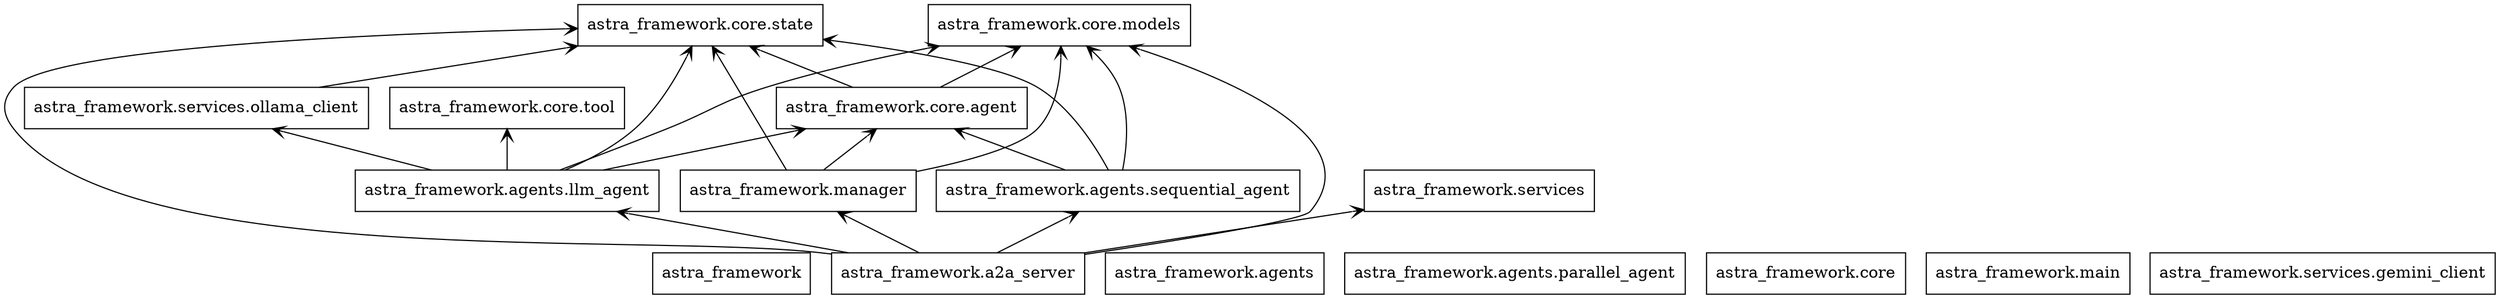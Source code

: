 digraph "packages_astra_framework" {
rankdir=BT
charset="utf-8"
"astra_framework" [color="black", label=<astra_framework>, shape="box", style="solid"];
"astra_framework.a2a_server" [color="black", label=<astra_framework.a2a_server>, shape="box", style="solid"];
"astra_framework.agents" [color="black", label=<astra_framework.agents>, shape="box", style="solid"];
"astra_framework.agents.llm_agent" [color="black", label=<astra_framework.agents.llm_agent>, shape="box", style="solid"];
"astra_framework.agents.parallel_agent" [color="black", label=<astra_framework.agents.parallel_agent>, shape="box", style="solid"];
"astra_framework.agents.sequential_agent" [color="black", label=<astra_framework.agents.sequential_agent>, shape="box", style="solid"];
"astra_framework.core" [color="black", label=<astra_framework.core>, shape="box", style="solid"];
"astra_framework.core.agent" [color="black", label=<astra_framework.core.agent>, shape="box", style="solid"];
"astra_framework.core.models" [color="black", label=<astra_framework.core.models>, shape="box", style="solid"];
"astra_framework.core.state" [color="black", label=<astra_framework.core.state>, shape="box", style="solid"];
"astra_framework.core.tool" [color="black", label=<astra_framework.core.tool>, shape="box", style="solid"];
"astra_framework.main" [color="black", label=<astra_framework.main>, shape="box", style="solid"];
"astra_framework.manager" [color="black", label=<astra_framework.manager>, shape="box", style="solid"];
"astra_framework.services" [color="black", label=<astra_framework.services>, shape="box", style="solid"];
"astra_framework.services.gemini_client" [color="black", label=<astra_framework.services.gemini_client>, shape="box", style="solid"];
"astra_framework.services.ollama_client" [color="black", label=<astra_framework.services.ollama_client>, shape="box", style="solid"];
"astra_framework.a2a_server" -> "astra_framework.agents.llm_agent" [arrowhead="open", arrowtail="none"];
"astra_framework.a2a_server" -> "astra_framework.agents.sequential_agent" [arrowhead="open", arrowtail="none"];
"astra_framework.a2a_server" -> "astra_framework.core.models" [arrowhead="open", arrowtail="none"];
"astra_framework.a2a_server" -> "astra_framework.core.state" [arrowhead="open", arrowtail="none"];
"astra_framework.a2a_server" -> "astra_framework.manager" [arrowhead="open", arrowtail="none"];
"astra_framework.a2a_server" -> "astra_framework.services" [arrowhead="open", arrowtail="none"];
"astra_framework.agents.llm_agent" -> "astra_framework.core.agent" [arrowhead="open", arrowtail="none"];
"astra_framework.agents.llm_agent" -> "astra_framework.core.models" [arrowhead="open", arrowtail="none"];
"astra_framework.agents.llm_agent" -> "astra_framework.core.state" [arrowhead="open", arrowtail="none"];
"astra_framework.agents.llm_agent" -> "astra_framework.core.tool" [arrowhead="open", arrowtail="none"];
"astra_framework.agents.llm_agent" -> "astra_framework.services.ollama_client" [arrowhead="open", arrowtail="none"];
"astra_framework.agents.sequential_agent" -> "astra_framework.core.agent" [arrowhead="open", arrowtail="none"];
"astra_framework.agents.sequential_agent" -> "astra_framework.core.models" [arrowhead="open", arrowtail="none"];
"astra_framework.agents.sequential_agent" -> "astra_framework.core.state" [arrowhead="open", arrowtail="none"];
"astra_framework.core.agent" -> "astra_framework.core.models" [arrowhead="open", arrowtail="none"];
"astra_framework.core.agent" -> "astra_framework.core.state" [arrowhead="open", arrowtail="none"];
"astra_framework.manager" -> "astra_framework.core.agent" [arrowhead="open", arrowtail="none"];
"astra_framework.manager" -> "astra_framework.core.models" [arrowhead="open", arrowtail="none"];
"astra_framework.manager" -> "astra_framework.core.state" [arrowhead="open", arrowtail="none"];
"astra_framework.services.ollama_client" -> "astra_framework.core.state" [arrowhead="open", arrowtail="none"];
}
